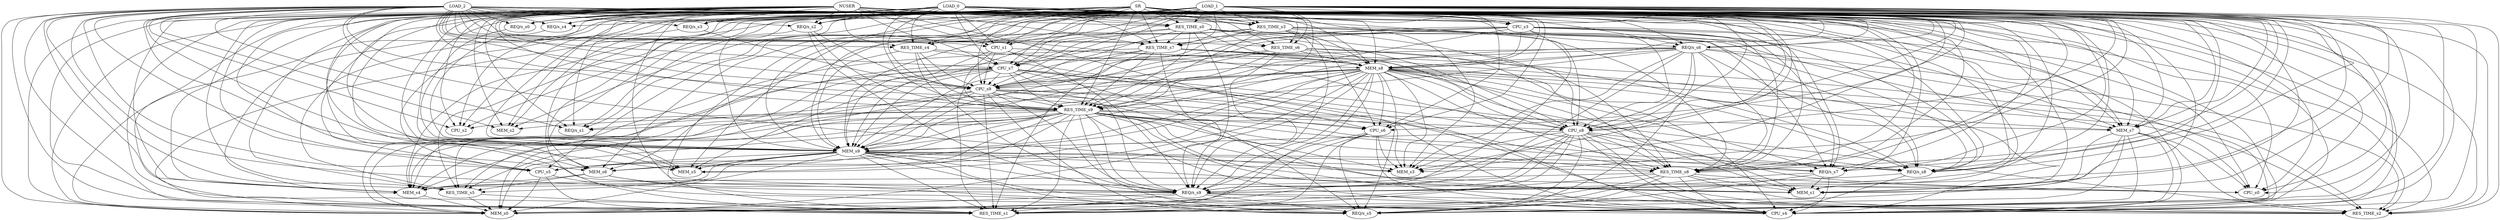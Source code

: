strict digraph "" {
	NUSER -> "REQ/s_s0";
	NUSER -> RES_TIME_s0;
	NUSER -> CPU_s0;
	NUSER -> MEM_s0;
	NUSER -> "REQ/s_s1";
	NUSER -> RES_TIME_s1;
	NUSER -> CPU_s1;
	NUSER -> MEM_s1;
	NUSER -> "REQ/s_s2";
	NUSER -> RES_TIME_s2;
	NUSER -> CPU_s2;
	NUSER -> MEM_s2;
	NUSER -> "REQ/s_s3";
	NUSER -> RES_TIME_s3;
	NUSER -> CPU_s3;
	NUSER -> MEM_s3;
	NUSER -> "REQ/s_s4";
	NUSER -> RES_TIME_s4;
	NUSER -> CPU_s4;
	NUSER -> MEM_s4;
	NUSER -> "REQ/s_s5";
	NUSER -> RES_TIME_s5;
	NUSER -> CPU_s5;
	NUSER -> MEM_s5;
	NUSER -> "REQ/s_s6";
	NUSER -> RES_TIME_s6;
	NUSER -> CPU_s6;
	NUSER -> MEM_s6;
	NUSER -> "REQ/s_s7";
	NUSER -> RES_TIME_s7;
	NUSER -> CPU_s7;
	NUSER -> MEM_s7;
	NUSER -> "REQ/s_s8";
	NUSER -> RES_TIME_s8;
	NUSER -> CPU_s8;
	NUSER -> MEM_s8;
	NUSER -> "REQ/s_s9";
	NUSER -> RES_TIME_s9;
	NUSER -> CPU_s9;
	NUSER -> MEM_s9;
	LOAD_0 -> "REQ/s_s0";
	LOAD_0 -> RES_TIME_s0;
	LOAD_0 -> CPU_s0;
	LOAD_0 -> MEM_s0;
	LOAD_0 -> "REQ/s_s1";
	LOAD_0 -> RES_TIME_s1;
	LOAD_0 -> CPU_s1;
	LOAD_0 -> MEM_s1;
	LOAD_0 -> "REQ/s_s2";
	LOAD_0 -> RES_TIME_s2;
	LOAD_0 -> CPU_s2;
	LOAD_0 -> MEM_s2;
	LOAD_0 -> "REQ/s_s3";
	LOAD_0 -> RES_TIME_s3;
	LOAD_0 -> CPU_s3;
	LOAD_0 -> MEM_s3;
	LOAD_0 -> "REQ/s_s4";
	LOAD_0 -> RES_TIME_s4;
	LOAD_0 -> CPU_s4;
	LOAD_0 -> MEM_s4;
	LOAD_0 -> "REQ/s_s5";
	LOAD_0 -> RES_TIME_s5;
	LOAD_0 -> CPU_s5;
	LOAD_0 -> MEM_s5;
	LOAD_0 -> "REQ/s_s6";
	LOAD_0 -> RES_TIME_s6;
	LOAD_0 -> CPU_s6;
	LOAD_0 -> MEM_s6;
	LOAD_0 -> "REQ/s_s7";
	LOAD_0 -> RES_TIME_s7;
	LOAD_0 -> CPU_s7;
	LOAD_0 -> MEM_s7;
	LOAD_0 -> "REQ/s_s8";
	LOAD_0 -> RES_TIME_s8;
	LOAD_0 -> CPU_s8;
	LOAD_0 -> MEM_s8;
	LOAD_0 -> "REQ/s_s9";
	LOAD_0 -> RES_TIME_s9;
	LOAD_0 -> CPU_s9;
	LOAD_0 -> MEM_s9;
	LOAD_1 -> "REQ/s_s0";
	LOAD_1 -> RES_TIME_s0;
	LOAD_1 -> CPU_s0;
	LOAD_1 -> MEM_s0;
	LOAD_1 -> "REQ/s_s1";
	LOAD_1 -> RES_TIME_s1;
	LOAD_1 -> CPU_s1;
	LOAD_1 -> MEM_s1;
	LOAD_1 -> "REQ/s_s2";
	LOAD_1 -> RES_TIME_s2;
	LOAD_1 -> CPU_s2;
	LOAD_1 -> MEM_s2;
	LOAD_1 -> "REQ/s_s3";
	LOAD_1 -> RES_TIME_s3;
	LOAD_1 -> CPU_s3;
	LOAD_1 -> MEM_s3;
	LOAD_1 -> "REQ/s_s4";
	LOAD_1 -> RES_TIME_s4;
	LOAD_1 -> CPU_s4;
	LOAD_1 -> MEM_s4;
	LOAD_1 -> "REQ/s_s5";
	LOAD_1 -> RES_TIME_s5;
	LOAD_1 -> CPU_s5;
	LOAD_1 -> MEM_s5;
	LOAD_1 -> "REQ/s_s6";
	LOAD_1 -> RES_TIME_s6;
	LOAD_1 -> CPU_s6;
	LOAD_1 -> MEM_s6;
	LOAD_1 -> "REQ/s_s7";
	LOAD_1 -> RES_TIME_s7;
	LOAD_1 -> CPU_s7;
	LOAD_1 -> MEM_s7;
	LOAD_1 -> "REQ/s_s8";
	LOAD_1 -> RES_TIME_s8;
	LOAD_1 -> CPU_s8;
	LOAD_1 -> MEM_s8;
	LOAD_1 -> "REQ/s_s9";
	LOAD_1 -> RES_TIME_s9;
	LOAD_1 -> CPU_s9;
	LOAD_1 -> MEM_s9;
	LOAD_2 -> "REQ/s_s0";
	LOAD_2 -> RES_TIME_s0;
	LOAD_2 -> CPU_s0;
	LOAD_2 -> MEM_s0;
	LOAD_2 -> "REQ/s_s1";
	LOAD_2 -> RES_TIME_s1;
	LOAD_2 -> CPU_s1;
	LOAD_2 -> MEM_s1;
	LOAD_2 -> "REQ/s_s2";
	LOAD_2 -> RES_TIME_s2;
	LOAD_2 -> CPU_s2;
	LOAD_2 -> MEM_s2;
	LOAD_2 -> "REQ/s_s3";
	LOAD_2 -> RES_TIME_s3;
	LOAD_2 -> CPU_s3;
	LOAD_2 -> MEM_s3;
	LOAD_2 -> "REQ/s_s4";
	LOAD_2 -> RES_TIME_s4;
	LOAD_2 -> CPU_s4;
	LOAD_2 -> MEM_s4;
	LOAD_2 -> "REQ/s_s5";
	LOAD_2 -> RES_TIME_s5;
	LOAD_2 -> CPU_s5;
	LOAD_2 -> MEM_s5;
	LOAD_2 -> "REQ/s_s6";
	LOAD_2 -> RES_TIME_s6;
	LOAD_2 -> CPU_s6;
	LOAD_2 -> MEM_s6;
	LOAD_2 -> "REQ/s_s7";
	LOAD_2 -> RES_TIME_s7;
	LOAD_2 -> CPU_s7;
	LOAD_2 -> MEM_s7;
	LOAD_2 -> "REQ/s_s8";
	LOAD_2 -> RES_TIME_s8;
	LOAD_2 -> CPU_s8;
	LOAD_2 -> MEM_s8;
	LOAD_2 -> "REQ/s_s9";
	LOAD_2 -> RES_TIME_s9;
	LOAD_2 -> CPU_s9;
	LOAD_2 -> MEM_s9;
	SR -> "REQ/s_s0";
	SR -> RES_TIME_s0;
	SR -> CPU_s0;
	SR -> MEM_s0;
	SR -> "REQ/s_s1";
	SR -> RES_TIME_s1;
	SR -> CPU_s1;
	SR -> MEM_s1;
	SR -> "REQ/s_s2";
	SR -> RES_TIME_s2;
	SR -> CPU_s2;
	SR -> MEM_s2;
	SR -> "REQ/s_s3";
	SR -> RES_TIME_s3;
	SR -> CPU_s3;
	SR -> MEM_s3;
	SR -> "REQ/s_s4";
	SR -> RES_TIME_s4;
	SR -> CPU_s4;
	SR -> MEM_s4;
	SR -> "REQ/s_s5";
	SR -> RES_TIME_s5;
	SR -> CPU_s5;
	SR -> MEM_s5;
	SR -> "REQ/s_s6";
	SR -> RES_TIME_s6;
	SR -> CPU_s6;
	SR -> MEM_s6;
	SR -> "REQ/s_s7";
	SR -> RES_TIME_s7;
	SR -> CPU_s7;
	SR -> MEM_s7;
	SR -> "REQ/s_s8";
	SR -> RES_TIME_s8;
	SR -> CPU_s8;
	SR -> MEM_s8;
	SR -> "REQ/s_s9";
	SR -> RES_TIME_s9;
	SR -> CPU_s9;
	SR -> MEM_s9;
	"REQ/s_s0" -> MEM_s9;
	RES_TIME_s0 -> RES_TIME_s7;
	RES_TIME_s0 -> CPU_s7;
	RES_TIME_s0 -> MEM_s7;
	RES_TIME_s0 -> "REQ/s_s8";
	RES_TIME_s0 -> RES_TIME_s8;
	RES_TIME_s0 -> CPU_s8;
	RES_TIME_s0 -> MEM_s8;
	RES_TIME_s0 -> "REQ/s_s9";
	RES_TIME_s0 -> RES_TIME_s9;
	RES_TIME_s0 -> CPU_s9;
	RES_TIME_s0 -> MEM_s9;
	CPU_s1 -> CPU_s8;
	CPU_s1 -> MEM_s8;
	CPU_s1 -> "REQ/s_s9";
	CPU_s1 -> RES_TIME_s9;
	CPU_s1 -> CPU_s9;
	CPU_s1 -> MEM_s9;
	"REQ/s_s2" -> "REQ/s_s9";
	"REQ/s_s2" -> RES_TIME_s9;
	"REQ/s_s2" -> CPU_s9;
	"REQ/s_s2" -> MEM_s9;
	"REQ/s_s3" -> CPU_s9;
	"REQ/s_s3" -> MEM_s9;
	RES_TIME_s3 -> CPU_s6;
	RES_TIME_s3 -> MEM_s6;
	RES_TIME_s3 -> "REQ/s_s7";
	RES_TIME_s3 -> RES_TIME_s7;
	RES_TIME_s3 -> CPU_s7;
	RES_TIME_s3 -> MEM_s7;
	RES_TIME_s3 -> "REQ/s_s8";
	RES_TIME_s3 -> RES_TIME_s8;
	RES_TIME_s3 -> CPU_s8;
	RES_TIME_s3 -> MEM_s8;
	RES_TIME_s3 -> "REQ/s_s9";
	RES_TIME_s3 -> RES_TIME_s9;
	RES_TIME_s3 -> CPU_s9;
	RES_TIME_s3 -> MEM_s9;
	CPU_s3 -> CPU_s4;
	CPU_s3 -> "REQ/s_s7";
	CPU_s3 -> RES_TIME_s7;
	CPU_s3 -> CPU_s7;
	CPU_s3 -> MEM_s7;
	CPU_s3 -> "REQ/s_s8";
	CPU_s3 -> RES_TIME_s8;
	CPU_s3 -> CPU_s8;
	CPU_s3 -> MEM_s8;
	CPU_s3 -> "REQ/s_s9";
	CPU_s3 -> RES_TIME_s9;
	CPU_s3 -> CPU_s9;
	CPU_s3 -> MEM_s9;
	"REQ/s_s4" -> MEM_s9;
	RES_TIME_s4 -> RES_TIME_s8;
	RES_TIME_s4 -> MEM_s8;
	RES_TIME_s4 -> "REQ/s_s9";
	RES_TIME_s4 -> RES_TIME_s9;
	RES_TIME_s4 -> CPU_s9;
	RES_TIME_s4 -> MEM_s9;
	MEM_s4 -> MEM_s0;
	RES_TIME_s5 -> MEM_s0;
	RES_TIME_s5 -> RES_TIME_s1;
	CPU_s5 -> MEM_s0;
	CPU_s5 -> RES_TIME_s1;
	CPU_s5 -> CPU_s4;
	"REQ/s_s6" -> RES_TIME_s2;
	"REQ/s_s6" -> MEM_s3;
	"REQ/s_s6" -> CPU_s4;
	"REQ/s_s6" -> MEM_s4;
	"REQ/s_s6" -> "REQ/s_s5";
	"REQ/s_s6" -> "REQ/s_s8";
	"REQ/s_s6" -> RES_TIME_s8;
	"REQ/s_s6" -> CPU_s8;
	"REQ/s_s6" -> MEM_s8;
	"REQ/s_s6" -> "REQ/s_s9";
	"REQ/s_s6" -> RES_TIME_s9;
	"REQ/s_s6" -> CPU_s9;
	"REQ/s_s6" -> MEM_s9;
	RES_TIME_s6 -> "REQ/s_s8";
	RES_TIME_s6 -> RES_TIME_s8;
	RES_TIME_s6 -> CPU_s8;
	RES_TIME_s6 -> MEM_s8;
	RES_TIME_s6 -> "REQ/s_s9";
	RES_TIME_s6 -> RES_TIME_s9;
	RES_TIME_s6 -> CPU_s9;
	RES_TIME_s6 -> MEM_s9;
	CPU_s6 -> MEM_s0;
	CPU_s6 -> RES_TIME_s1;
	CPU_s6 -> MEM_s3;
	CPU_s6 -> CPU_s4;
	CPU_s6 -> "REQ/s_s5";
	CPU_s6 -> "REQ/s_s9";
	MEM_s6 -> CPU_s4;
	MEM_s6 -> MEM_s4;
	MEM_s6 -> "REQ/s_s5";
	MEM_s6 -> RES_TIME_s5;
	"REQ/s_s7" -> RES_TIME_s1;
	"REQ/s_s7" -> MEM_s1;
	"REQ/s_s7" -> CPU_s4;
	"REQ/s_s7" -> "REQ/s_s5";
	RES_TIME_s7 -> MEM_s0;
	RES_TIME_s7 -> RES_TIME_s1;
	RES_TIME_s7 -> MEM_s1;
	RES_TIME_s7 -> RES_TIME_s2;
	RES_TIME_s7 -> CPU_s4;
	RES_TIME_s7 -> MEM_s8;
	RES_TIME_s7 -> "REQ/s_s9";
	RES_TIME_s7 -> RES_TIME_s9;
	RES_TIME_s7 -> CPU_s9;
	RES_TIME_s7 -> MEM_s9;
	CPU_s7 -> MEM_s0;
	CPU_s7 -> RES_TIME_s1;
	CPU_s7 -> RES_TIME_s2;
	CPU_s7 -> CPU_s4;
	CPU_s7 -> MEM_s4;
	CPU_s7 -> "REQ/s_s5";
	CPU_s7 -> RES_TIME_s5;
	CPU_s7 -> MEM_s5;
	CPU_s7 -> "REQ/s_s8";
	CPU_s7 -> "REQ/s_s9";
	CPU_s7 -> RES_TIME_s9;
	CPU_s7 -> CPU_s9;
	CPU_s7 -> MEM_s9;
	MEM_s7 -> CPU_s0;
	MEM_s7 -> MEM_s0;
	MEM_s7 -> RES_TIME_s1;
	MEM_s7 -> MEM_s1;
	MEM_s7 -> RES_TIME_s2;
	MEM_s7 -> CPU_s4;
	MEM_s7 -> "REQ/s_s5";
	"REQ/s_s8" -> CPU_s4;
	"REQ/s_s8" -> "REQ/s_s9";
	RES_TIME_s8 -> CPU_s0;
	RES_TIME_s8 -> MEM_s0;
	RES_TIME_s8 -> RES_TIME_s1;
	RES_TIME_s8 -> MEM_s1;
	RES_TIME_s8 -> RES_TIME_s2;
	RES_TIME_s8 -> CPU_s4;
	RES_TIME_s8 -> MEM_s4;
	RES_TIME_s8 -> "REQ/s_s5";
	CPU_s8 -> CPU_s0;
	CPU_s8 -> MEM_s0;
	CPU_s8 -> RES_TIME_s1;
	CPU_s8 -> RES_TIME_s2;
	CPU_s8 -> MEM_s3;
	CPU_s8 -> CPU_s4;
	CPU_s8 -> MEM_s4;
	CPU_s8 -> "REQ/s_s5";
	CPU_s8 -> "REQ/s_s8";
	CPU_s8 -> RES_TIME_s8;
	CPU_s8 -> "REQ/s_s9";
	CPU_s8 -> MEM_s9;
	MEM_s8 -> CPU_s0;
	MEM_s8 -> MEM_s0;
	MEM_s8 -> "REQ/s_s1";
	MEM_s8 -> RES_TIME_s1;
	MEM_s8 -> MEM_s1;
	MEM_s8 -> RES_TIME_s2;
	MEM_s8 -> MEM_s3;
	MEM_s8 -> CPU_s4;
	MEM_s8 -> MEM_s4;
	MEM_s8 -> "REQ/s_s5";
	MEM_s8 -> RES_TIME_s5;
	MEM_s8 -> CPU_s5;
	MEM_s8 -> MEM_s5;
	MEM_s8 -> CPU_s6;
	MEM_s8 -> MEM_s6;
	MEM_s8 -> "REQ/s_s7";
	MEM_s8 -> MEM_s7;
	MEM_s8 -> "REQ/s_s8";
	MEM_s8 -> RES_TIME_s8;
	MEM_s8 -> CPU_s8;
	MEM_s8 -> "REQ/s_s9";
	MEM_s8 -> CPU_s9;
	MEM_s8 -> MEM_s9;
	"REQ/s_s9" -> MEM_s0;
	"REQ/s_s9" -> RES_TIME_s1;
	"REQ/s_s9" -> RES_TIME_s2;
	"REQ/s_s9" -> CPU_s4;
	"REQ/s_s9" -> "REQ/s_s5";
	RES_TIME_s9 -> CPU_s0;
	RES_TIME_s9 -> MEM_s0;
	RES_TIME_s9 -> "REQ/s_s1";
	RES_TIME_s9 -> RES_TIME_s1;
	RES_TIME_s9 -> MEM_s1;
	RES_TIME_s9 -> RES_TIME_s2;
	RES_TIME_s9 -> CPU_s2;
	RES_TIME_s9 -> MEM_s2;
	RES_TIME_s9 -> MEM_s3;
	RES_TIME_s9 -> CPU_s4;
	RES_TIME_s9 -> MEM_s4;
	RES_TIME_s9 -> "REQ/s_s5";
	RES_TIME_s9 -> RES_TIME_s5;
	RES_TIME_s9 -> CPU_s5;
	RES_TIME_s9 -> MEM_s5;
	RES_TIME_s9 -> CPU_s6;
	RES_TIME_s9 -> MEM_s6;
	RES_TIME_s9 -> "REQ/s_s7";
	RES_TIME_s9 -> MEM_s7;
	RES_TIME_s9 -> "REQ/s_s8";
	RES_TIME_s9 -> RES_TIME_s8;
	RES_TIME_s9 -> CPU_s8;
	RES_TIME_s9 -> "REQ/s_s9";
	RES_TIME_s9 -> MEM_s9;
	CPU_s9 -> MEM_s0;
	CPU_s9 -> RES_TIME_s1;
	CPU_s9 -> MEM_s1;
	CPU_s9 -> RES_TIME_s2;
	CPU_s9 -> MEM_s3;
	CPU_s9 -> CPU_s4;
	CPU_s9 -> MEM_s4;
	CPU_s9 -> "REQ/s_s5";
	CPU_s9 -> "REQ/s_s9";
	CPU_s9 -> RES_TIME_s9;
	CPU_s9 -> MEM_s9;
	MEM_s9 -> MEM_s0;
	MEM_s9 -> RES_TIME_s1;
	MEM_s9 -> MEM_s1;
	MEM_s9 -> MEM_s3;
	MEM_s9 -> CPU_s4;
	MEM_s9 -> MEM_s4;
	MEM_s9 -> "REQ/s_s5";
	MEM_s9 -> RES_TIME_s5;
	MEM_s9 -> CPU_s5;
	MEM_s9 -> MEM_s5;
	MEM_s9 -> MEM_s6;
	MEM_s9 -> "REQ/s_s7";
	MEM_s9 -> "REQ/s_s8";
	MEM_s9 -> RES_TIME_s8;
	MEM_s9 -> "REQ/s_s9";
}
